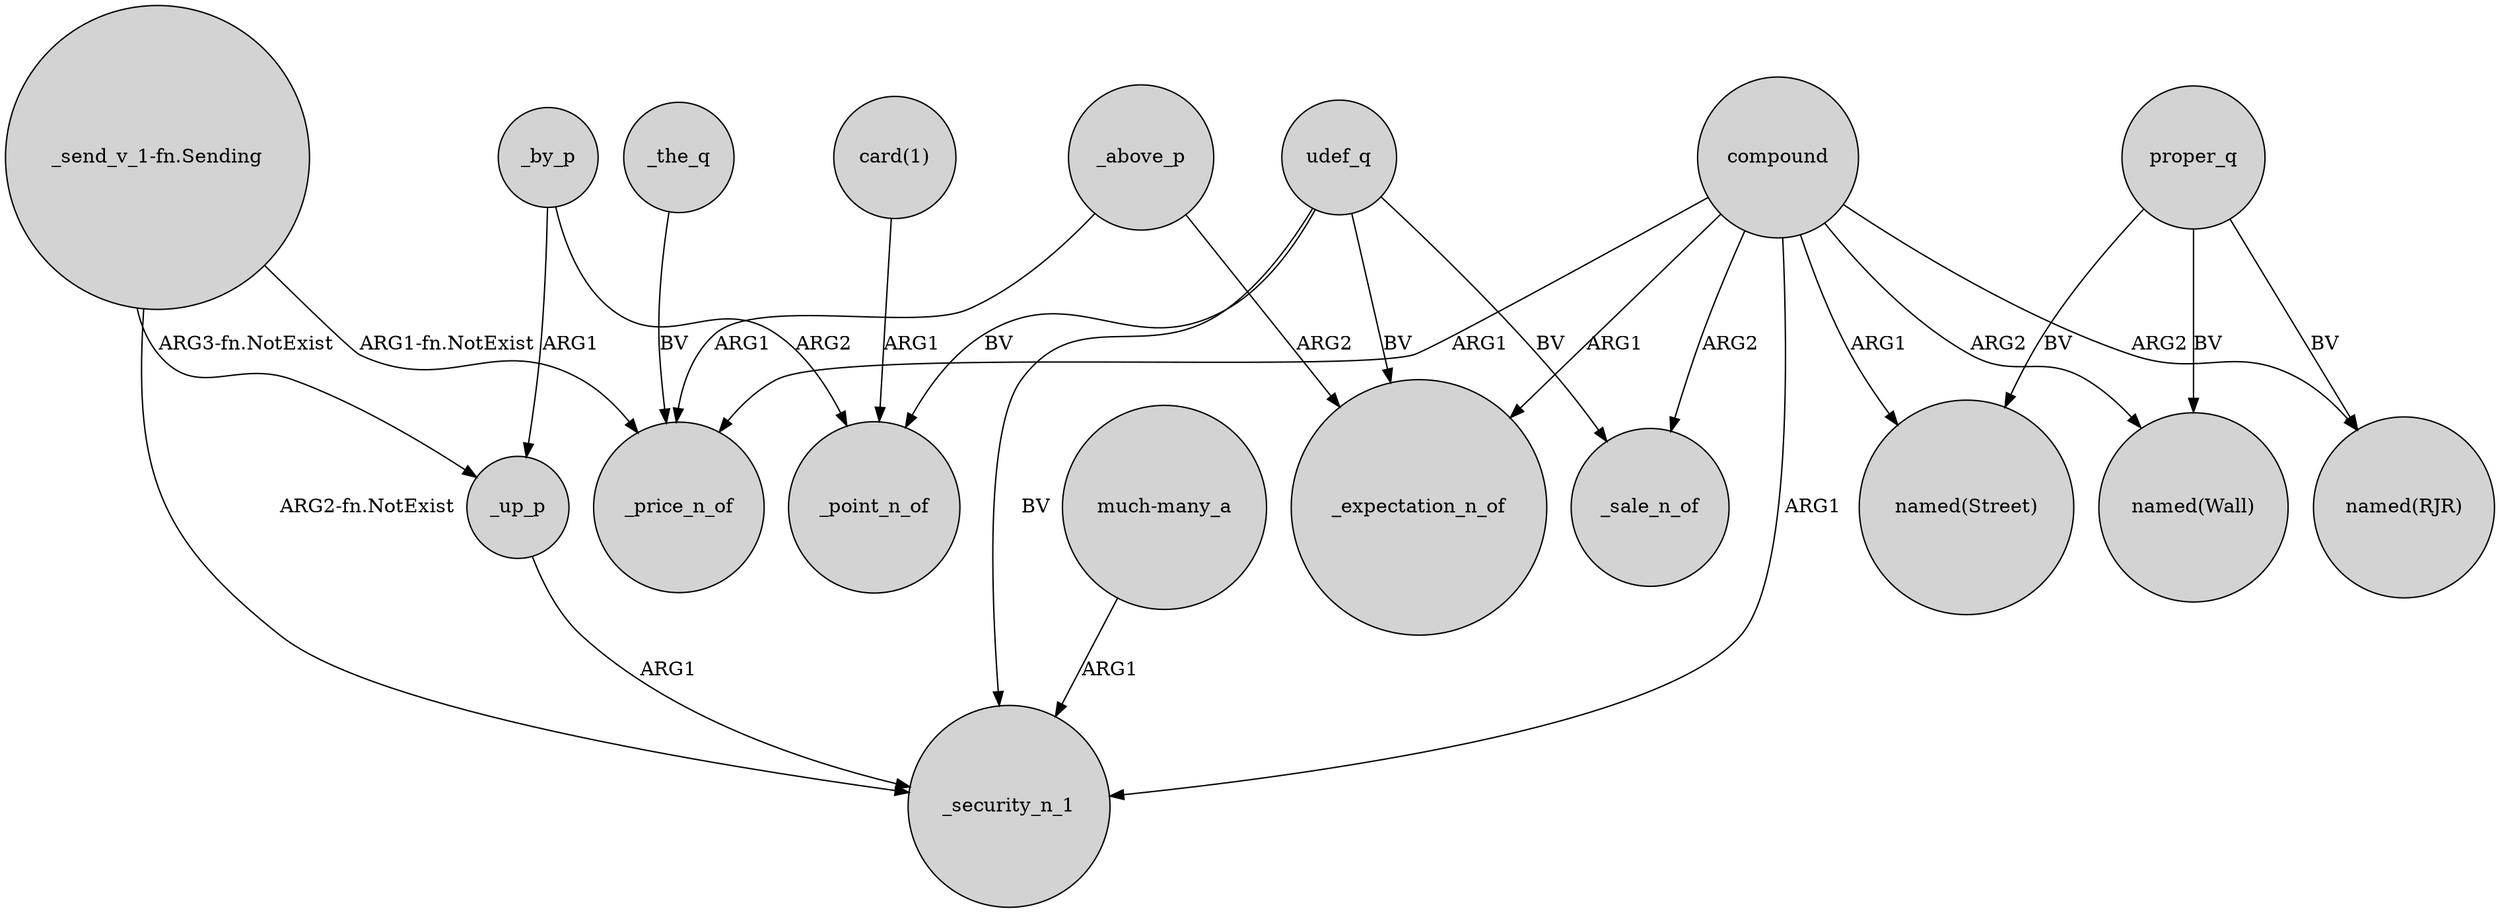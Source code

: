 digraph {
	node [shape=circle style=filled]
	_above_p -> _price_n_of [label=ARG1]
	_above_p -> _expectation_n_of [label=ARG2]
	compound -> _expectation_n_of [label=ARG1]
	compound -> "named(Street)" [label=ARG1]
	proper_q -> "named(Wall)" [label=BV]
	proper_q -> "named(RJR)" [label=BV]
	_up_p -> _security_n_1 [label=ARG1]
	_by_p -> _up_p [label=ARG1]
	_by_p -> _point_n_of [label=ARG2]
	_the_q -> _price_n_of [label=BV]
	compound -> _security_n_1 [label=ARG1]
	"_send_v_1-fn.Sending" -> _security_n_1 [label="ARG2-fn.NotExist"]
	compound -> "named(RJR)" [label=ARG2]
	proper_q -> "named(Street)" [label=BV]
	compound -> "named(Wall)" [label=ARG2]
	compound -> _sale_n_of [label=ARG2]
	"much-many_a" -> _security_n_1 [label=ARG1]
	"card(1)" -> _point_n_of [label=ARG1]
	"_send_v_1-fn.Sending" -> _up_p [label="ARG3-fn.NotExist"]
	udef_q -> _sale_n_of [label=BV]
	"_send_v_1-fn.Sending" -> _price_n_of [label="ARG1-fn.NotExist"]
	compound -> _price_n_of [label=ARG1]
	udef_q -> _expectation_n_of [label=BV]
	udef_q -> _security_n_1 [label=BV]
	udef_q -> _point_n_of [label=BV]
}

